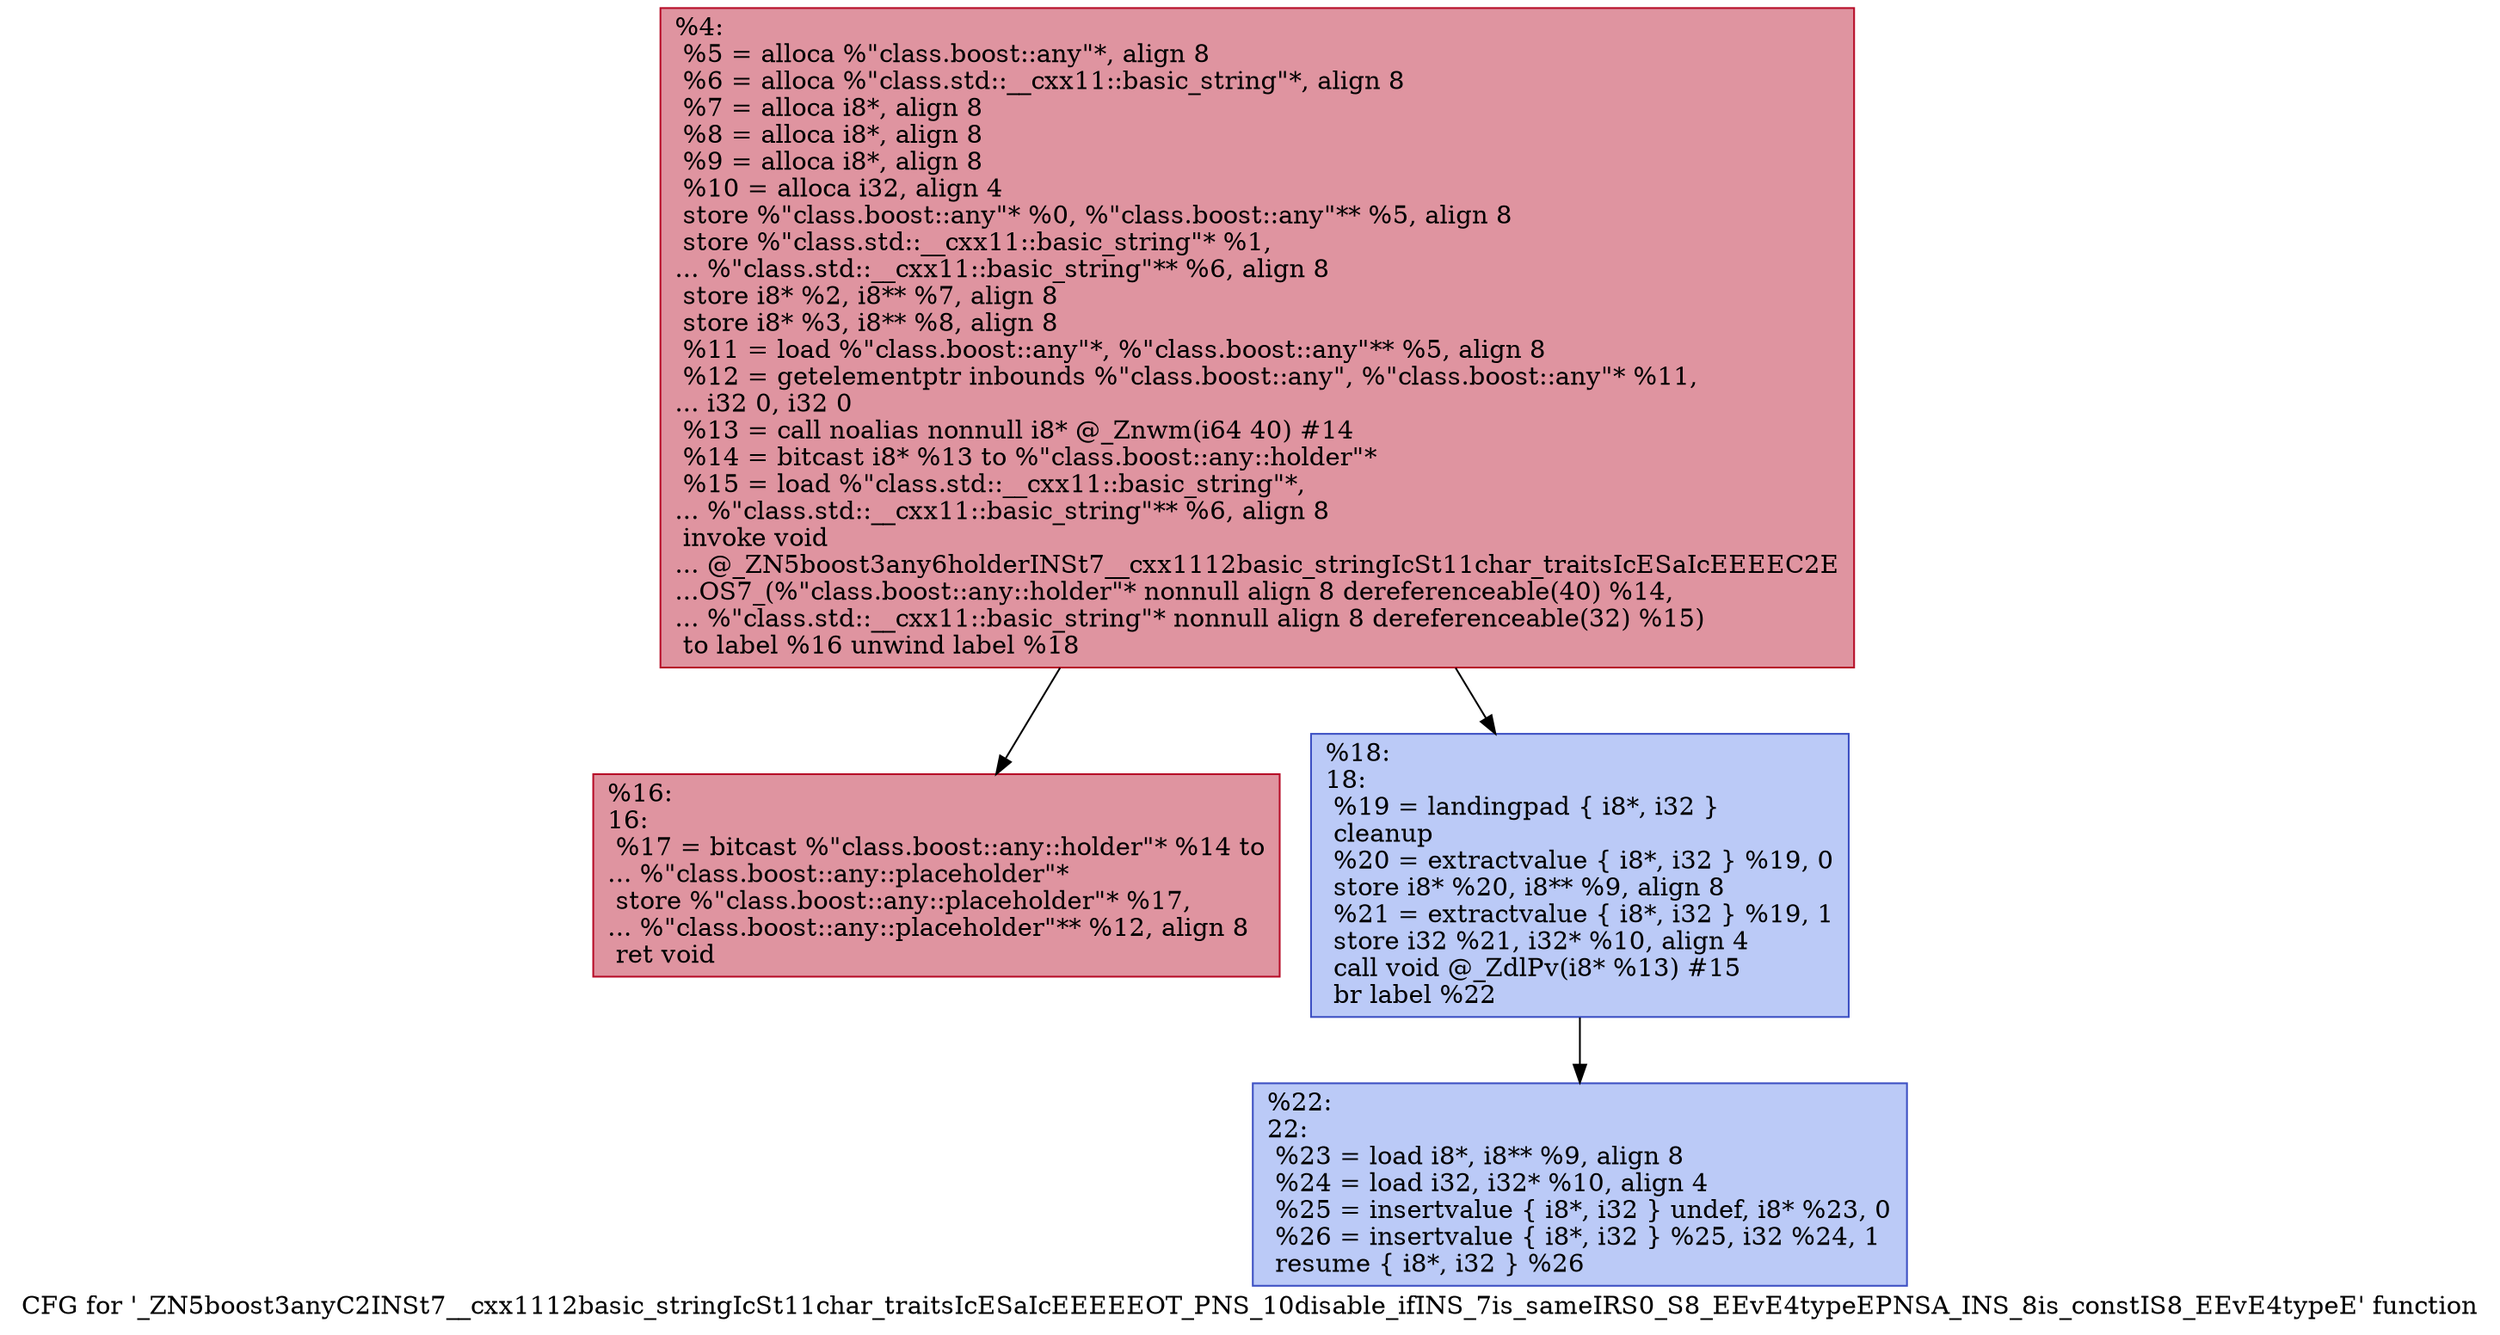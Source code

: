 digraph "CFG for '_ZN5boost3anyC2INSt7__cxx1112basic_stringIcSt11char_traitsIcESaIcEEEEEOT_PNS_10disable_ifINS_7is_sameIRS0_S8_EEvE4typeEPNSA_INS_8is_constIS8_EEvE4typeE' function" {
	label="CFG for '_ZN5boost3anyC2INSt7__cxx1112basic_stringIcSt11char_traitsIcESaIcEEEEEOT_PNS_10disable_ifINS_7is_sameIRS0_S8_EEvE4typeEPNSA_INS_8is_constIS8_EEvE4typeE' function";

	Node0x55aa9bb777e0 [shape=record,color="#b70d28ff", style=filled, fillcolor="#b70d2870",label="{%4:\l  %5 = alloca %\"class.boost::any\"*, align 8\l  %6 = alloca %\"class.std::__cxx11::basic_string\"*, align 8\l  %7 = alloca i8*, align 8\l  %8 = alloca i8*, align 8\l  %9 = alloca i8*, align 8\l  %10 = alloca i32, align 4\l  store %\"class.boost::any\"* %0, %\"class.boost::any\"** %5, align 8\l  store %\"class.std::__cxx11::basic_string\"* %1,\l... %\"class.std::__cxx11::basic_string\"** %6, align 8\l  store i8* %2, i8** %7, align 8\l  store i8* %3, i8** %8, align 8\l  %11 = load %\"class.boost::any\"*, %\"class.boost::any\"** %5, align 8\l  %12 = getelementptr inbounds %\"class.boost::any\", %\"class.boost::any\"* %11,\l... i32 0, i32 0\l  %13 = call noalias nonnull i8* @_Znwm(i64 40) #14\l  %14 = bitcast i8* %13 to %\"class.boost::any::holder\"*\l  %15 = load %\"class.std::__cxx11::basic_string\"*,\l... %\"class.std::__cxx11::basic_string\"** %6, align 8\l  invoke void\l... @_ZN5boost3any6holderINSt7__cxx1112basic_stringIcSt11char_traitsIcESaIcEEEEC2E\l...OS7_(%\"class.boost::any::holder\"* nonnull align 8 dereferenceable(40) %14,\l... %\"class.std::__cxx11::basic_string\"* nonnull align 8 dereferenceable(32) %15)\l          to label %16 unwind label %18\l}"];
	Node0x55aa9bb777e0 -> Node0x55aa9bb783d0;
	Node0x55aa9bb777e0 -> Node0x55aa9bb78420;
	Node0x55aa9bb783d0 [shape=record,color="#b70d28ff", style=filled, fillcolor="#b70d2870",label="{%16:\l16:                                               \l  %17 = bitcast %\"class.boost::any::holder\"* %14 to\l... %\"class.boost::any::placeholder\"*\l  store %\"class.boost::any::placeholder\"* %17,\l... %\"class.boost::any::placeholder\"** %12, align 8\l  ret void\l}"];
	Node0x55aa9bb78420 [shape=record,color="#3d50c3ff", style=filled, fillcolor="#6687ed70",label="{%18:\l18:                                               \l  %19 = landingpad \{ i8*, i32 \}\l          cleanup\l  %20 = extractvalue \{ i8*, i32 \} %19, 0\l  store i8* %20, i8** %9, align 8\l  %21 = extractvalue \{ i8*, i32 \} %19, 1\l  store i32 %21, i32* %10, align 4\l  call void @_ZdlPv(i8* %13) #15\l  br label %22\l}"];
	Node0x55aa9bb78420 -> Node0x55aa9bb78b20;
	Node0x55aa9bb78b20 [shape=record,color="#3d50c3ff", style=filled, fillcolor="#6687ed70",label="{%22:\l22:                                               \l  %23 = load i8*, i8** %9, align 8\l  %24 = load i32, i32* %10, align 4\l  %25 = insertvalue \{ i8*, i32 \} undef, i8* %23, 0\l  %26 = insertvalue \{ i8*, i32 \} %25, i32 %24, 1\l  resume \{ i8*, i32 \} %26\l}"];
}
